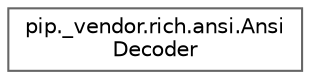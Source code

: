 digraph "Graphical Class Hierarchy"
{
 // LATEX_PDF_SIZE
  bgcolor="transparent";
  edge [fontname=Helvetica,fontsize=10,labelfontname=Helvetica,labelfontsize=10];
  node [fontname=Helvetica,fontsize=10,shape=box,height=0.2,width=0.4];
  rankdir="LR";
  Node0 [id="Node000000",label="pip._vendor.rich.ansi.Ansi\lDecoder",height=0.2,width=0.4,color="grey40", fillcolor="white", style="filled",URL="$d3/d44/classpip_1_1__vendor_1_1rich_1_1ansi_1_1AnsiDecoder.html",tooltip=" "];
}
